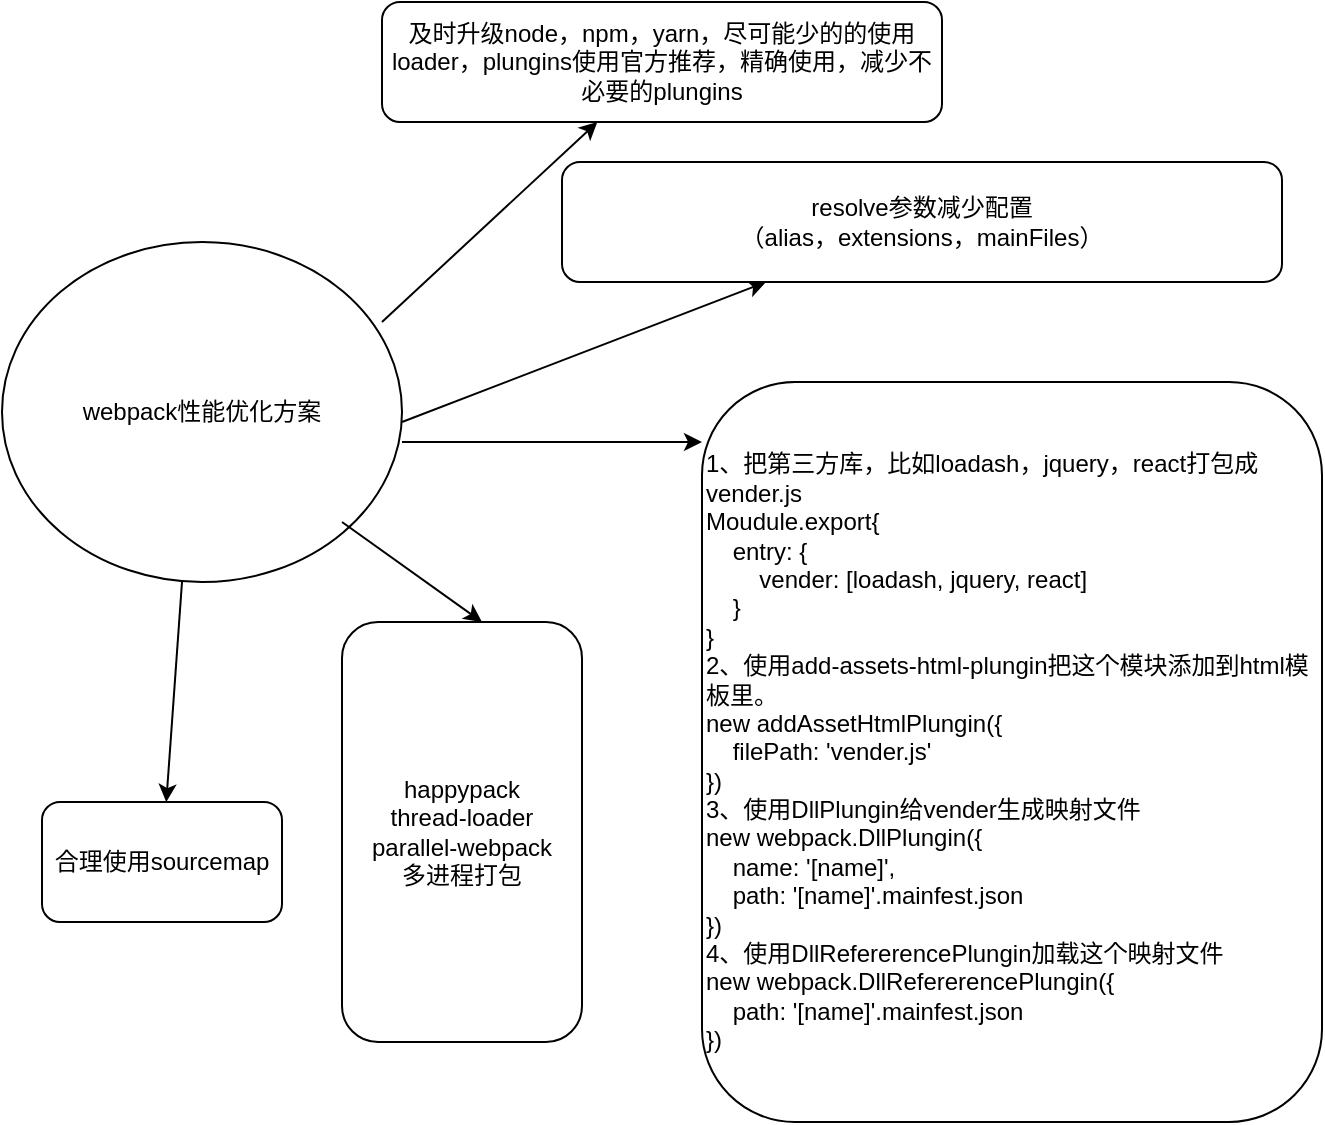 <mxfile version="12.5.4" type="github">
  <diagram id="XcvHnCpe3sT_nT0ePY8r" name="Page-1">
    <mxGraphModel dx="946" dy="487" grid="1" gridSize="10" guides="1" tooltips="1" connect="1" arrows="1" fold="1" page="1" pageScale="1" pageWidth="827" pageHeight="1169" math="0" shadow="0">
      <root>
        <mxCell id="0"/>
        <mxCell id="1" parent="0"/>
        <mxCell id="_NRvsdvPK4iffQacENfM-2" value="webpack性能优化方案" style="ellipse;whiteSpace=wrap;html=1;" parent="1" vertex="1">
          <mxGeometry x="10" y="120" width="200" height="170" as="geometry"/>
        </mxCell>
        <mxCell id="_NRvsdvPK4iffQacENfM-3" value="" style="endArrow=classic;html=1;" parent="1" target="_NRvsdvPK4iffQacENfM-4" edge="1">
          <mxGeometry width="50" height="50" relative="1" as="geometry">
            <mxPoint x="200" y="160" as="sourcePoint"/>
            <mxPoint x="250" y="110" as="targetPoint"/>
          </mxGeometry>
        </mxCell>
        <mxCell id="_NRvsdvPK4iffQacENfM-4" value="及时升级node，npm，yarn，尽可能少的的使用loader，plungins使用官方推荐，精确使用，减少不必要的plungins" style="rounded=1;whiteSpace=wrap;html=1;" parent="1" vertex="1">
          <mxGeometry x="200" width="280" height="60" as="geometry"/>
        </mxCell>
        <mxCell id="_NRvsdvPK4iffQacENfM-5" value="" style="endArrow=classic;html=1;" parent="1" target="_NRvsdvPK4iffQacENfM-6" edge="1">
          <mxGeometry width="50" height="50" relative="1" as="geometry">
            <mxPoint x="210" y="210" as="sourcePoint"/>
            <mxPoint x="290" y="170" as="targetPoint"/>
          </mxGeometry>
        </mxCell>
        <mxCell id="_NRvsdvPK4iffQacENfM-6" value="resolve参数减少配置&lt;br&gt;（alias，extensions，mainFiles）" style="rounded=1;whiteSpace=wrap;html=1;" parent="1" vertex="1">
          <mxGeometry x="290" y="80" width="360" height="60" as="geometry"/>
        </mxCell>
        <mxCell id="_NRvsdvPK4iffQacENfM-7" value="" style="endArrow=classic;html=1;" parent="1" edge="1">
          <mxGeometry width="50" height="50" relative="1" as="geometry">
            <mxPoint x="210" y="220" as="sourcePoint"/>
            <mxPoint x="360" y="220" as="targetPoint"/>
          </mxGeometry>
        </mxCell>
        <mxCell id="_NRvsdvPK4iffQacENfM-8" value="1、把第三方库，比如loadash，jquery，react打包成vender.js&amp;nbsp;&lt;br&gt;Moudule.export{&lt;br&gt;&amp;nbsp; &amp;nbsp; entry: {&lt;br&gt;&amp;nbsp; &amp;nbsp; &amp;nbsp; &amp;nbsp; vender: [loadash, jquery, react]&lt;br&gt;&amp;nbsp; &amp;nbsp; }&lt;br&gt;}&lt;br&gt;2、使用add-assets-html-plungin把这个模块添加到html模板里。&lt;br&gt;new addAssetHtmlPlungin({&lt;br&gt;&amp;nbsp; &amp;nbsp; filePath: &#39;vender.js&#39;&lt;br&gt;})&lt;br&gt;3、使用DllPlungin给vender生成映射文件&lt;br&gt;new webpack.DllPlungin({&lt;br&gt;&amp;nbsp; &amp;nbsp; name: &#39;[name]&#39;,&lt;br&gt;&amp;nbsp; &amp;nbsp; path: &#39;[name]&#39;.mainfest.json&lt;br&gt;})&lt;br&gt;4、使用DllRefererencePlungin加载这个映射文件&lt;br&gt;new webpack.DllRefererencePlungin({&lt;br&gt;&amp;nbsp; &amp;nbsp; path: &#39;[name]&#39;.mainfest.json&lt;br&gt;})&amp;nbsp;&amp;nbsp;" style="rounded=1;whiteSpace=wrap;html=1;align=left;" parent="1" vertex="1">
          <mxGeometry x="360" y="190" width="310" height="370" as="geometry"/>
        </mxCell>
        <mxCell id="_NRvsdvPK4iffQacENfM-9" value="" style="endArrow=classic;html=1;" parent="1" edge="1">
          <mxGeometry width="50" height="50" relative="1" as="geometry">
            <mxPoint x="180" y="260" as="sourcePoint"/>
            <mxPoint x="250" y="310" as="targetPoint"/>
          </mxGeometry>
        </mxCell>
        <mxCell id="_NRvsdvPK4iffQacENfM-10" value="happypack&lt;br&gt;thread-loader&lt;br&gt;parallel-webpack&lt;br&gt;多进程打包" style="rounded=1;whiteSpace=wrap;html=1;" parent="1" vertex="1">
          <mxGeometry x="180" y="310" width="120" height="210" as="geometry"/>
        </mxCell>
        <mxCell id="_NRvsdvPK4iffQacENfM-11" value="" style="endArrow=classic;html=1;" parent="1" target="_NRvsdvPK4iffQacENfM-12" edge="1">
          <mxGeometry width="50" height="50" relative="1" as="geometry">
            <mxPoint x="100" y="290" as="sourcePoint"/>
            <mxPoint x="90" y="430" as="targetPoint"/>
          </mxGeometry>
        </mxCell>
        <mxCell id="_NRvsdvPK4iffQacENfM-12" value="合理使用sourcemap" style="rounded=1;whiteSpace=wrap;html=1;" parent="1" vertex="1">
          <mxGeometry x="30" y="400" width="120" height="60" as="geometry"/>
        </mxCell>
      </root>
    </mxGraphModel>
  </diagram>
</mxfile>
